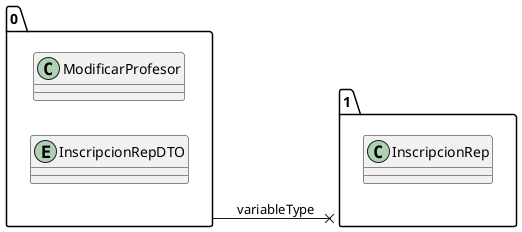 @startuml 
allow_mixing
left to right direction
package "0"{
class ModificarProfesor
entity InscripcionRepDTO

}
package "1"{
class InscripcionRep

}
"0" --x "1":variableType
@enduml